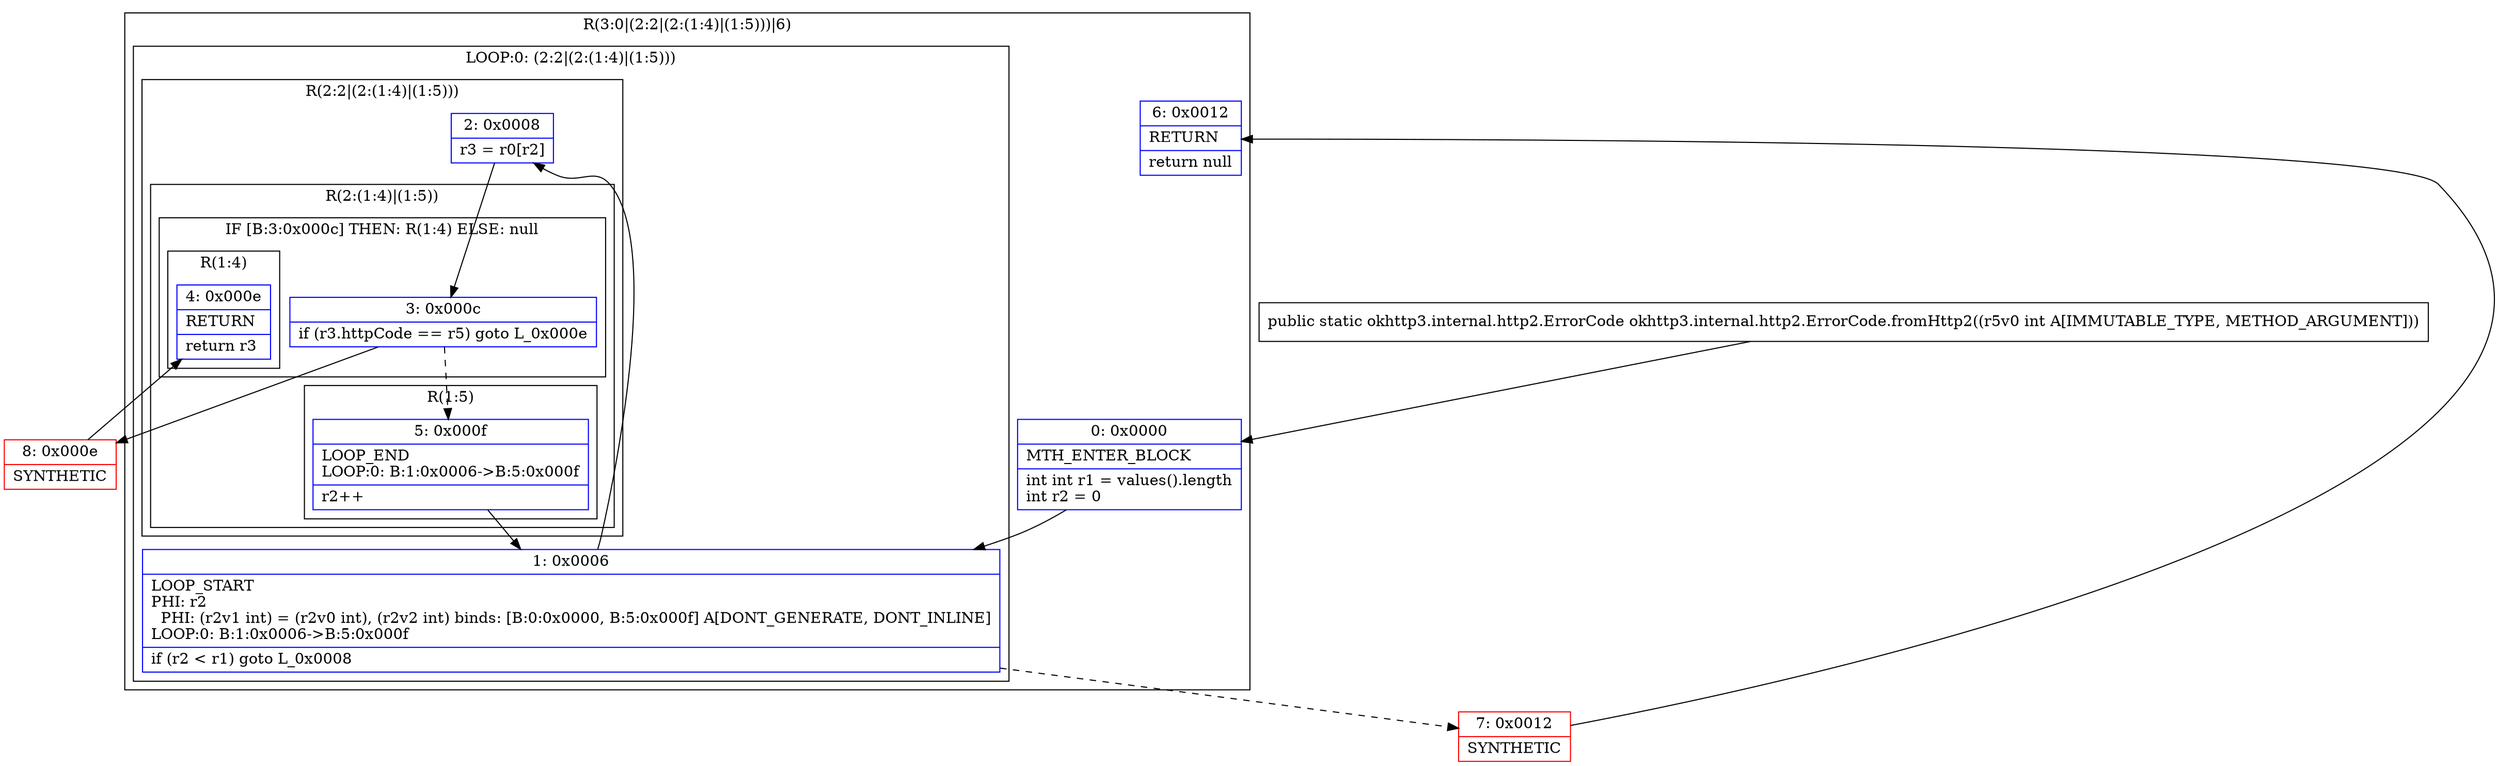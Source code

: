 digraph "CFG forokhttp3.internal.http2.ErrorCode.fromHttp2(I)Lokhttp3\/internal\/http2\/ErrorCode;" {
subgraph cluster_Region_798235911 {
label = "R(3:0|(2:2|(2:(1:4)|(1:5)))|6)";
node [shape=record,color=blue];
Node_0 [shape=record,label="{0\:\ 0x0000|MTH_ENTER_BLOCK\l|int int r1 = values().length\lint r2 = 0\l}"];
subgraph cluster_LoopRegion_1987544379 {
label = "LOOP:0: (2:2|(2:(1:4)|(1:5)))";
node [shape=record,color=blue];
Node_1 [shape=record,label="{1\:\ 0x0006|LOOP_START\lPHI: r2 \l  PHI: (r2v1 int) = (r2v0 int), (r2v2 int) binds: [B:0:0x0000, B:5:0x000f] A[DONT_GENERATE, DONT_INLINE]\lLOOP:0: B:1:0x0006\-\>B:5:0x000f\l|if (r2 \< r1) goto L_0x0008\l}"];
subgraph cluster_Region_838500970 {
label = "R(2:2|(2:(1:4)|(1:5)))";
node [shape=record,color=blue];
Node_2 [shape=record,label="{2\:\ 0x0008|r3 = r0[r2]\l}"];
subgraph cluster_Region_58632617 {
label = "R(2:(1:4)|(1:5))";
node [shape=record,color=blue];
subgraph cluster_IfRegion_1665884426 {
label = "IF [B:3:0x000c] THEN: R(1:4) ELSE: null";
node [shape=record,color=blue];
Node_3 [shape=record,label="{3\:\ 0x000c|if (r3.httpCode == r5) goto L_0x000e\l}"];
subgraph cluster_Region_129464328 {
label = "R(1:4)";
node [shape=record,color=blue];
Node_4 [shape=record,label="{4\:\ 0x000e|RETURN\l|return r3\l}"];
}
}
subgraph cluster_Region_1630393551 {
label = "R(1:5)";
node [shape=record,color=blue];
Node_5 [shape=record,label="{5\:\ 0x000f|LOOP_END\lLOOP:0: B:1:0x0006\-\>B:5:0x000f\l|r2++\l}"];
}
}
}
}
Node_6 [shape=record,label="{6\:\ 0x0012|RETURN\l|return null\l}"];
}
Node_7 [shape=record,color=red,label="{7\:\ 0x0012|SYNTHETIC\l}"];
Node_8 [shape=record,color=red,label="{8\:\ 0x000e|SYNTHETIC\l}"];
MethodNode[shape=record,label="{public static okhttp3.internal.http2.ErrorCode okhttp3.internal.http2.ErrorCode.fromHttp2((r5v0 int A[IMMUTABLE_TYPE, METHOD_ARGUMENT])) }"];
MethodNode -> Node_0;
Node_0 -> Node_1;
Node_1 -> Node_2;
Node_1 -> Node_7[style=dashed];
Node_2 -> Node_3;
Node_3 -> Node_5[style=dashed];
Node_3 -> Node_8;
Node_5 -> Node_1;
Node_7 -> Node_6;
Node_8 -> Node_4;
}

